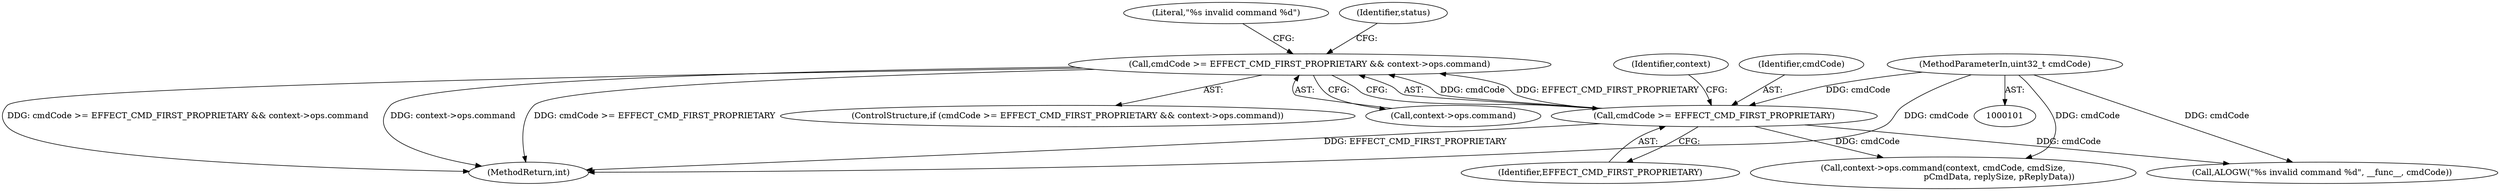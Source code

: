 digraph "0_Android_073a80800f341325932c66818ce4302b312909a4@pointer" {
"1000690" [label="(Call,cmdCode >= EFFECT_CMD_FIRST_PROPRIETARY && context->ops.command)"];
"1000691" [label="(Call,cmdCode >= EFFECT_CMD_FIRST_PROPRIETARY)"];
"1000103" [label="(MethodParameterIn,uint32_t cmdCode)"];
"1000701" [label="(Call,context->ops.command(context, cmdCode, cmdSize,\n                                          pCmdData, replySize, pReplyData))"];
"1000689" [label="(ControlStructure,if (cmdCode >= EFFECT_CMD_FIRST_PROPRIETARY && context->ops.command))"];
"1000693" [label="(Identifier,EFFECT_CMD_FIRST_PROPRIETARY)"];
"1000103" [label="(MethodParameterIn,uint32_t cmdCode)"];
"1000691" [label="(Call,cmdCode >= EFFECT_CMD_FIRST_PROPRIETARY)"];
"1000696" [label="(Identifier,context)"];
"1000710" [label="(Call,ALOGW(\"%s invalid command %d\", __func__, cmdCode))"];
"1000690" [label="(Call,cmdCode >= EFFECT_CMD_FIRST_PROPRIETARY && context->ops.command)"];
"1000694" [label="(Call,context->ops.command)"];
"1000692" [label="(Identifier,cmdCode)"];
"1000711" [label="(Literal,\"%s invalid command %d\")"];
"1000725" [label="(MethodReturn,int)"];
"1000700" [label="(Identifier,status)"];
"1000690" -> "1000689"  [label="AST: "];
"1000690" -> "1000691"  [label="CFG: "];
"1000690" -> "1000694"  [label="CFG: "];
"1000691" -> "1000690"  [label="AST: "];
"1000694" -> "1000690"  [label="AST: "];
"1000700" -> "1000690"  [label="CFG: "];
"1000711" -> "1000690"  [label="CFG: "];
"1000690" -> "1000725"  [label="DDG: cmdCode >= EFFECT_CMD_FIRST_PROPRIETARY && context->ops.command"];
"1000690" -> "1000725"  [label="DDG: context->ops.command"];
"1000690" -> "1000725"  [label="DDG: cmdCode >= EFFECT_CMD_FIRST_PROPRIETARY"];
"1000691" -> "1000690"  [label="DDG: cmdCode"];
"1000691" -> "1000690"  [label="DDG: EFFECT_CMD_FIRST_PROPRIETARY"];
"1000691" -> "1000693"  [label="CFG: "];
"1000692" -> "1000691"  [label="AST: "];
"1000693" -> "1000691"  [label="AST: "];
"1000696" -> "1000691"  [label="CFG: "];
"1000691" -> "1000725"  [label="DDG: EFFECT_CMD_FIRST_PROPRIETARY"];
"1000103" -> "1000691"  [label="DDG: cmdCode"];
"1000691" -> "1000701"  [label="DDG: cmdCode"];
"1000691" -> "1000710"  [label="DDG: cmdCode"];
"1000103" -> "1000101"  [label="AST: "];
"1000103" -> "1000725"  [label="DDG: cmdCode"];
"1000103" -> "1000701"  [label="DDG: cmdCode"];
"1000103" -> "1000710"  [label="DDG: cmdCode"];
}
